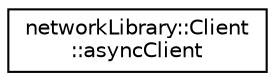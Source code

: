 digraph "Graphical Class Hierarchy"
{
 // LATEX_PDF_SIZE
  edge [fontname="Helvetica",fontsize="10",labelfontname="Helvetica",labelfontsize="10"];
  node [fontname="Helvetica",fontsize="10",shape=record];
  rankdir="LR";
  Node0 [label="networkLibrary::Client\l::asyncClient",height=0.2,width=0.4,color="black", fillcolor="white", style="filled",URL="$classnetworkLibrary_1_1Client_1_1asyncClient.html",tooltip="Asynchronous client class for connecting to the chat server."];
}
